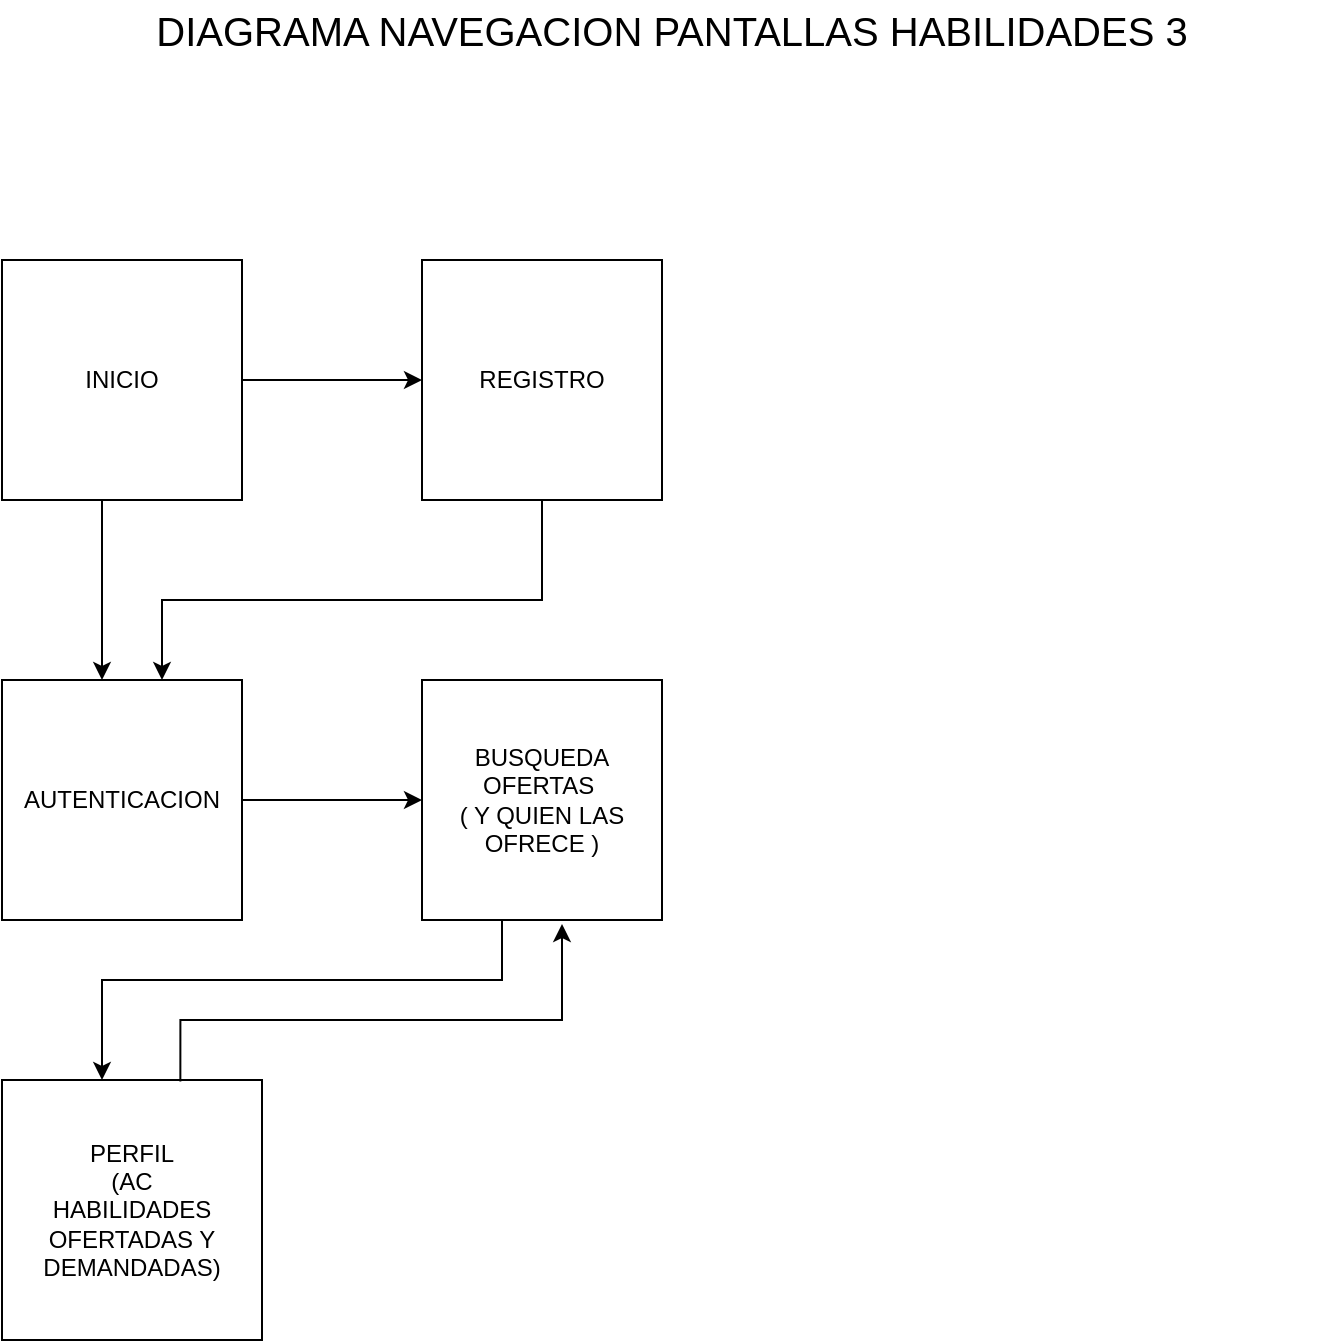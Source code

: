 <mxfile version="24.7.8">
  <diagram id="R2lEEEUBdFMjLlhIrx00" name="Page-1">
    <mxGraphModel dx="1562" dy="917" grid="1" gridSize="10" guides="1" tooltips="1" connect="1" arrows="1" fold="1" page="1" pageScale="1" pageWidth="850" pageHeight="1100" math="0" shadow="0" extFonts="Permanent Marker^https://fonts.googleapis.com/css?family=Permanent+Marker">
      <root>
        <mxCell id="0" />
        <mxCell id="1" parent="0" />
        <mxCell id="jvJnBLHSCoHVr2csTjoc-1" value="&lt;font style=&quot;font-size: 20px;&quot;&gt;DIAGRAMA NAVEGACION PANTALLAS HABILIDADES 3&lt;/font&gt;" style="text;html=1;align=center;verticalAlign=middle;whiteSpace=wrap;rounded=0;" parent="1" vertex="1">
          <mxGeometry x="110" y="40" width="650" height="30" as="geometry" />
        </mxCell>
        <mxCell id="hFG-KAAXd3nqpKK1YFLu-25" value="" style="edgeStyle=orthogonalEdgeStyle;rounded=0;orthogonalLoop=1;jettySize=auto;html=1;startArrow=none;startFill=0;" parent="1" source="hFG-KAAXd3nqpKK1YFLu-20" target="hFG-KAAXd3nqpKK1YFLu-21" edge="1">
          <mxGeometry relative="1" as="geometry" />
        </mxCell>
        <mxCell id="hFG-KAAXd3nqpKK1YFLu-26" value="" style="edgeStyle=orthogonalEdgeStyle;rounded=0;orthogonalLoop=1;jettySize=auto;html=1;" parent="1" edge="1">
          <mxGeometry relative="1" as="geometry">
            <mxPoint x="150" y="290" as="sourcePoint" />
            <mxPoint x="150" y="380" as="targetPoint" />
          </mxGeometry>
        </mxCell>
        <mxCell id="hFG-KAAXd3nqpKK1YFLu-20" value="INICIO" style="whiteSpace=wrap;html=1;aspect=fixed;" parent="1" vertex="1">
          <mxGeometry x="100" y="170" width="120" height="120" as="geometry" />
        </mxCell>
        <mxCell id="3qcVVchWiZaF8D1hwCdU-2" style="edgeStyle=orthogonalEdgeStyle;rounded=0;orthogonalLoop=1;jettySize=auto;html=1;exitX=0.5;exitY=1;exitDx=0;exitDy=0;" edge="1" parent="1" source="hFG-KAAXd3nqpKK1YFLu-21">
          <mxGeometry relative="1" as="geometry">
            <mxPoint x="180" y="380" as="targetPoint" />
            <mxPoint x="370" y="300" as="sourcePoint" />
            <Array as="points">
              <mxPoint x="370" y="340" />
              <mxPoint x="180" y="340" />
            </Array>
          </mxGeometry>
        </mxCell>
        <mxCell id="hFG-KAAXd3nqpKK1YFLu-21" value="REGISTRO" style="whiteSpace=wrap;html=1;aspect=fixed;" parent="1" vertex="1">
          <mxGeometry x="310" y="170" width="120" height="120" as="geometry" />
        </mxCell>
        <mxCell id="hFG-KAAXd3nqpKK1YFLu-27" value="" style="edgeStyle=orthogonalEdgeStyle;rounded=0;orthogonalLoop=1;jettySize=auto;html=1;" parent="1" source="hFG-KAAXd3nqpKK1YFLu-22" target="hFG-KAAXd3nqpKK1YFLu-24" edge="1">
          <mxGeometry relative="1" as="geometry" />
        </mxCell>
        <mxCell id="hFG-KAAXd3nqpKK1YFLu-22" value="AUTENTICACION" style="whiteSpace=wrap;html=1;aspect=fixed;" parent="1" vertex="1">
          <mxGeometry x="100" y="380" width="120" height="120" as="geometry" />
        </mxCell>
        <mxCell id="hFG-KAAXd3nqpKK1YFLu-24" value="BUSQUEDA OFERTAS&amp;nbsp;&lt;div&gt;( Y QUIEN LAS OFRECE )&lt;/div&gt;" style="whiteSpace=wrap;html=1;aspect=fixed;" parent="1" vertex="1">
          <mxGeometry x="310" y="380" width="120" height="120" as="geometry" />
        </mxCell>
        <mxCell id="3qcVVchWiZaF8D1hwCdU-1" value="PERFIL&lt;div&gt;(AC&lt;/div&gt;&lt;div&gt;HABILIDADES OFERTADAS Y DEMANDADAS)&lt;/div&gt;" style="whiteSpace=wrap;html=1;aspect=fixed;" vertex="1" parent="1">
          <mxGeometry x="100" y="580" width="130" height="130" as="geometry" />
        </mxCell>
        <mxCell id="3qcVVchWiZaF8D1hwCdU-3" style="edgeStyle=orthogonalEdgeStyle;rounded=0;orthogonalLoop=1;jettySize=auto;html=1;exitX=0.25;exitY=1;exitDx=0;exitDy=0;" edge="1" parent="1" source="hFG-KAAXd3nqpKK1YFLu-24">
          <mxGeometry relative="1" as="geometry">
            <mxPoint x="150" y="580" as="targetPoint" />
            <mxPoint x="340" y="510" as="sourcePoint" />
            <Array as="points">
              <mxPoint x="350" y="500" />
              <mxPoint x="350" y="530" />
              <mxPoint x="150" y="530" />
            </Array>
          </mxGeometry>
        </mxCell>
        <mxCell id="3qcVVchWiZaF8D1hwCdU-4" style="edgeStyle=orthogonalEdgeStyle;rounded=0;orthogonalLoop=1;jettySize=auto;html=1;entryX=0.686;entryY=0.006;entryDx=0;entryDy=0;entryPerimeter=0;startArrow=classic;startFill=1;endArrow=none;endFill=0;" edge="1" parent="1" target="3qcVVchWiZaF8D1hwCdU-1">
          <mxGeometry relative="1" as="geometry">
            <mxPoint x="190" y="570" as="targetPoint" />
            <mxPoint x="380" y="502" as="sourcePoint" />
            <Array as="points">
              <mxPoint x="380" y="502" />
              <mxPoint x="380" y="550" />
              <mxPoint x="189" y="550" />
            </Array>
          </mxGeometry>
        </mxCell>
      </root>
    </mxGraphModel>
  </diagram>
</mxfile>
